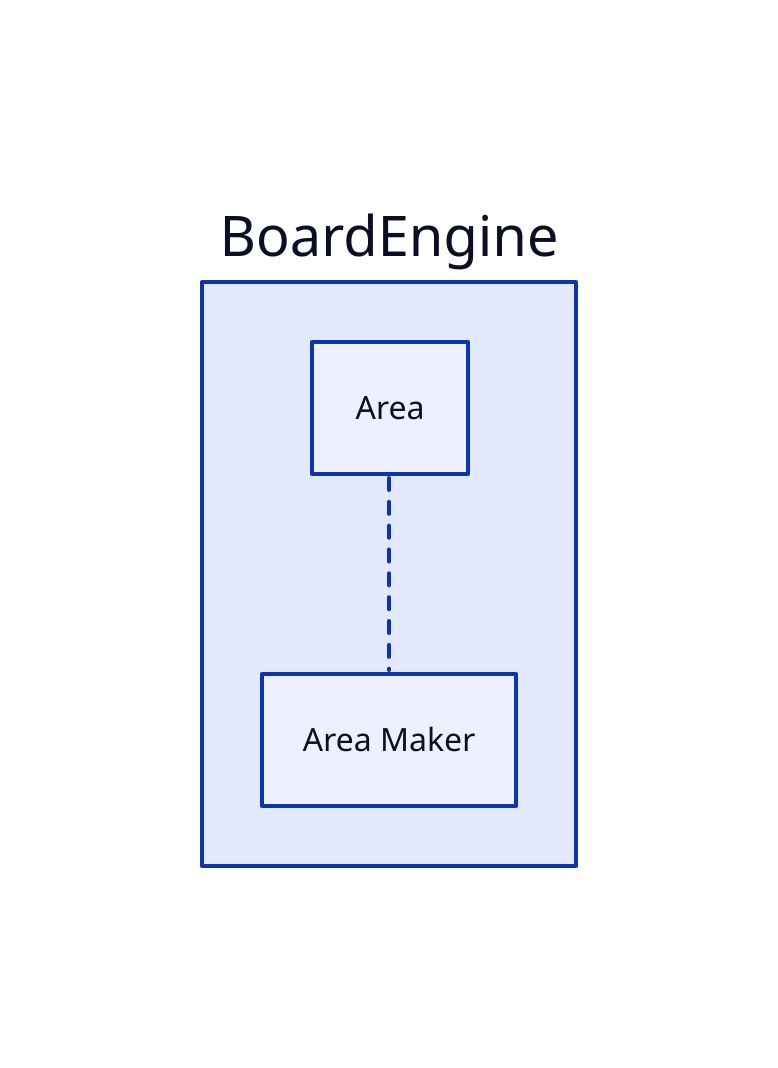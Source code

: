 # Nodes :
BoardEngine: {
    AreaMaker: Area Maker
}

# Links :
BoardEngine.Area -- BoardEngine.AreaMaker: {style.stroke-dash: 3}
